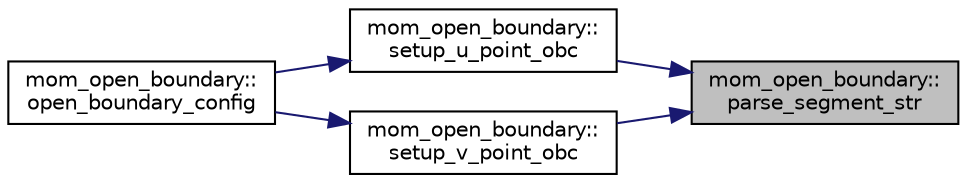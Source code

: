 digraph "mom_open_boundary::parse_segment_str"
{
 // INTERACTIVE_SVG=YES
 // LATEX_PDF_SIZE
  edge [fontname="Helvetica",fontsize="10",labelfontname="Helvetica",labelfontsize="10"];
  node [fontname="Helvetica",fontsize="10",shape=record];
  rankdir="RL";
  Node1 [label="mom_open_boundary::\lparse_segment_str",height=0.2,width=0.4,color="black", fillcolor="grey75", style="filled", fontcolor="black",tooltip="Parse an OBC_SEGMENT_%%% string."];
  Node1 -> Node2 [dir="back",color="midnightblue",fontsize="10",style="solid",fontname="Helvetica"];
  Node2 [label="mom_open_boundary::\lsetup_u_point_obc",height=0.2,width=0.4,color="black", fillcolor="white", style="filled",URL="$namespacemom__open__boundary.html#aa40e3464225d4e017b1a738995eeb3b2",tooltip="Parse an OBC_SEGMENT_%%% string starting with \"I=\" and configure placement and type of OBC accordingl..."];
  Node2 -> Node3 [dir="back",color="midnightblue",fontsize="10",style="solid",fontname="Helvetica"];
  Node3 [label="mom_open_boundary::\lopen_boundary_config",height=0.2,width=0.4,color="black", fillcolor="white", style="filled",URL="$namespacemom__open__boundary.html#ac94938f1a657896ff03efd3864faa02a",tooltip="Enables OBC module and reads configuration parameters This routine is called from MOM_initialize_fixe..."];
  Node1 -> Node4 [dir="back",color="midnightblue",fontsize="10",style="solid",fontname="Helvetica"];
  Node4 [label="mom_open_boundary::\lsetup_v_point_obc",height=0.2,width=0.4,color="black", fillcolor="white", style="filled",URL="$namespacemom__open__boundary.html#a706dd2fb2049757b3b76bf8b481e735c",tooltip="Parse an OBC_SEGMENT_%%% string starting with \"J=\" and configure placement and type of OBC accordingl..."];
  Node4 -> Node3 [dir="back",color="midnightblue",fontsize="10",style="solid",fontname="Helvetica"];
}
